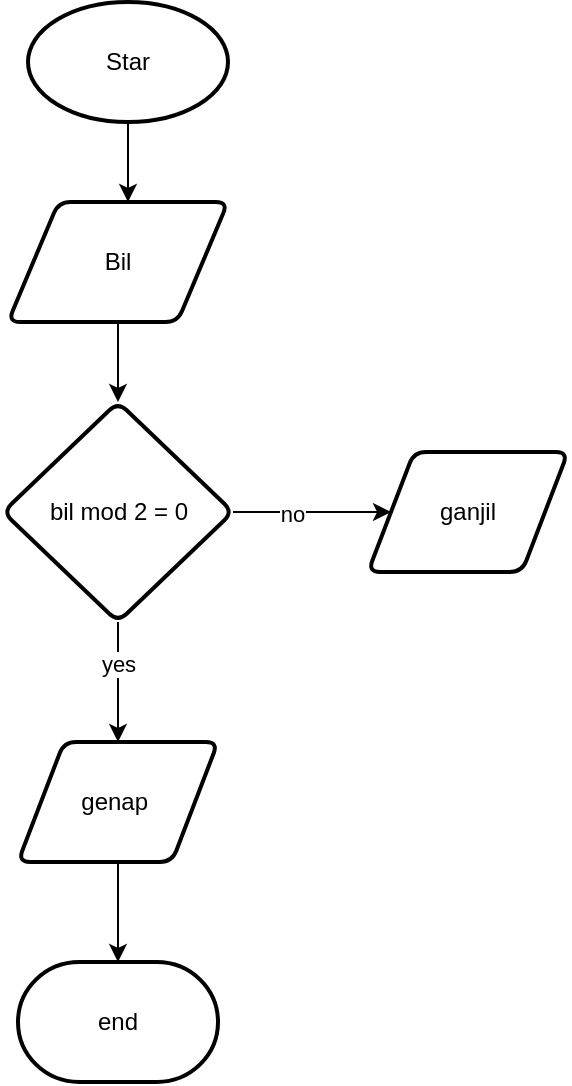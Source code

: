 <mxfile version="22.0.4" type="github">
  <diagram name="Halaman-1" id="6dqG_UIcluKhxPNVg8i8">
    <mxGraphModel dx="794" dy="456" grid="1" gridSize="10" guides="1" tooltips="1" connect="1" arrows="1" fold="1" page="1" pageScale="1" pageWidth="827" pageHeight="1169" math="0" shadow="0">
      <root>
        <mxCell id="0" />
        <mxCell id="1" parent="0" />
        <mxCell id="pOQkpUZ9LAGof1hnzOZG-1" style="edgeStyle=orthogonalEdgeStyle;rounded=0;orthogonalLoop=1;jettySize=auto;html=1;exitX=0.5;exitY=1;exitDx=0;exitDy=0;exitPerimeter=0;" parent="1" source="pOQkpUZ9LAGof1hnzOZG-2" edge="1">
          <mxGeometry relative="1" as="geometry">
            <mxPoint x="380" y="140" as="targetPoint" />
          </mxGeometry>
        </mxCell>
        <mxCell id="pOQkpUZ9LAGof1hnzOZG-2" value="Star" style="strokeWidth=2;html=1;shape=mxgraph.flowchart.start_1;whiteSpace=wrap;" parent="1" vertex="1">
          <mxGeometry x="330" y="40" width="100" height="60" as="geometry" />
        </mxCell>
        <mxCell id="pOQkpUZ9LAGof1hnzOZG-3" value="" style="edgeStyle=orthogonalEdgeStyle;rounded=0;orthogonalLoop=1;jettySize=auto;html=1;" parent="1" source="pOQkpUZ9LAGof1hnzOZG-4" target="pOQkpUZ9LAGof1hnzOZG-9" edge="1">
          <mxGeometry relative="1" as="geometry" />
        </mxCell>
        <mxCell id="pOQkpUZ9LAGof1hnzOZG-4" value="Bil" style="shape=parallelogram;html=1;strokeWidth=2;perimeter=parallelogramPerimeter;whiteSpace=wrap;rounded=1;arcSize=12;size=0.23;" parent="1" vertex="1">
          <mxGeometry x="320" y="140" width="110" height="60" as="geometry" />
        </mxCell>
        <mxCell id="pOQkpUZ9LAGof1hnzOZG-5" style="edgeStyle=orthogonalEdgeStyle;rounded=0;orthogonalLoop=1;jettySize=auto;html=1;exitX=1;exitY=0.5;exitDx=0;exitDy=0;" parent="1" source="pOQkpUZ9LAGof1hnzOZG-9" target="pOQkpUZ9LAGof1hnzOZG-10" edge="1">
          <mxGeometry relative="1" as="geometry" />
        </mxCell>
        <mxCell id="pOQkpUZ9LAGof1hnzOZG-6" value="no" style="edgeLabel;html=1;align=center;verticalAlign=middle;resizable=0;points=[];" parent="pOQkpUZ9LAGof1hnzOZG-5" vertex="1" connectable="0">
          <mxGeometry x="-0.247" y="-1" relative="1" as="geometry">
            <mxPoint as="offset" />
          </mxGeometry>
        </mxCell>
        <mxCell id="pOQkpUZ9LAGof1hnzOZG-7" style="edgeStyle=orthogonalEdgeStyle;rounded=0;orthogonalLoop=1;jettySize=auto;html=1;exitX=0.5;exitY=1;exitDx=0;exitDy=0;" parent="1" source="pOQkpUZ9LAGof1hnzOZG-9" target="pOQkpUZ9LAGof1hnzOZG-12" edge="1">
          <mxGeometry relative="1" as="geometry" />
        </mxCell>
        <mxCell id="pOQkpUZ9LAGof1hnzOZG-8" value="yes" style="edgeLabel;html=1;align=center;verticalAlign=middle;resizable=0;points=[];" parent="pOQkpUZ9LAGof1hnzOZG-7" vertex="1" connectable="0">
          <mxGeometry x="-0.304" relative="1" as="geometry">
            <mxPoint as="offset" />
          </mxGeometry>
        </mxCell>
        <mxCell id="pOQkpUZ9LAGof1hnzOZG-9" value="bil mod 2 = 0" style="rhombus;whiteSpace=wrap;html=1;strokeWidth=2;rounded=1;arcSize=12;" parent="1" vertex="1">
          <mxGeometry x="317.5" y="240" width="115" height="110" as="geometry" />
        </mxCell>
        <mxCell id="pOQkpUZ9LAGof1hnzOZG-10" value="ganjil" style="shape=parallelogram;html=1;strokeWidth=2;perimeter=parallelogramPerimeter;whiteSpace=wrap;rounded=1;arcSize=12;size=0.23;" parent="1" vertex="1">
          <mxGeometry x="500" y="265" width="100" height="60" as="geometry" />
        </mxCell>
        <mxCell id="pOQkpUZ9LAGof1hnzOZG-11" style="edgeStyle=orthogonalEdgeStyle;rounded=0;orthogonalLoop=1;jettySize=auto;html=1;exitX=0.5;exitY=1;exitDx=0;exitDy=0;" parent="1" source="pOQkpUZ9LAGof1hnzOZG-12" target="pOQkpUZ9LAGof1hnzOZG-13" edge="1">
          <mxGeometry relative="1" as="geometry">
            <mxPoint x="375" y="530" as="targetPoint" />
          </mxGeometry>
        </mxCell>
        <mxCell id="pOQkpUZ9LAGof1hnzOZG-12" value="genap&amp;nbsp;" style="shape=parallelogram;html=1;strokeWidth=2;perimeter=parallelogramPerimeter;whiteSpace=wrap;rounded=1;arcSize=12;size=0.23;" parent="1" vertex="1">
          <mxGeometry x="325" y="410" width="100" height="60" as="geometry" />
        </mxCell>
        <mxCell id="pOQkpUZ9LAGof1hnzOZG-13" value="end" style="strokeWidth=2;html=1;shape=mxgraph.flowchart.terminator;whiteSpace=wrap;" parent="1" vertex="1">
          <mxGeometry x="325" y="520" width="100" height="60" as="geometry" />
        </mxCell>
      </root>
    </mxGraphModel>
  </diagram>
</mxfile>

